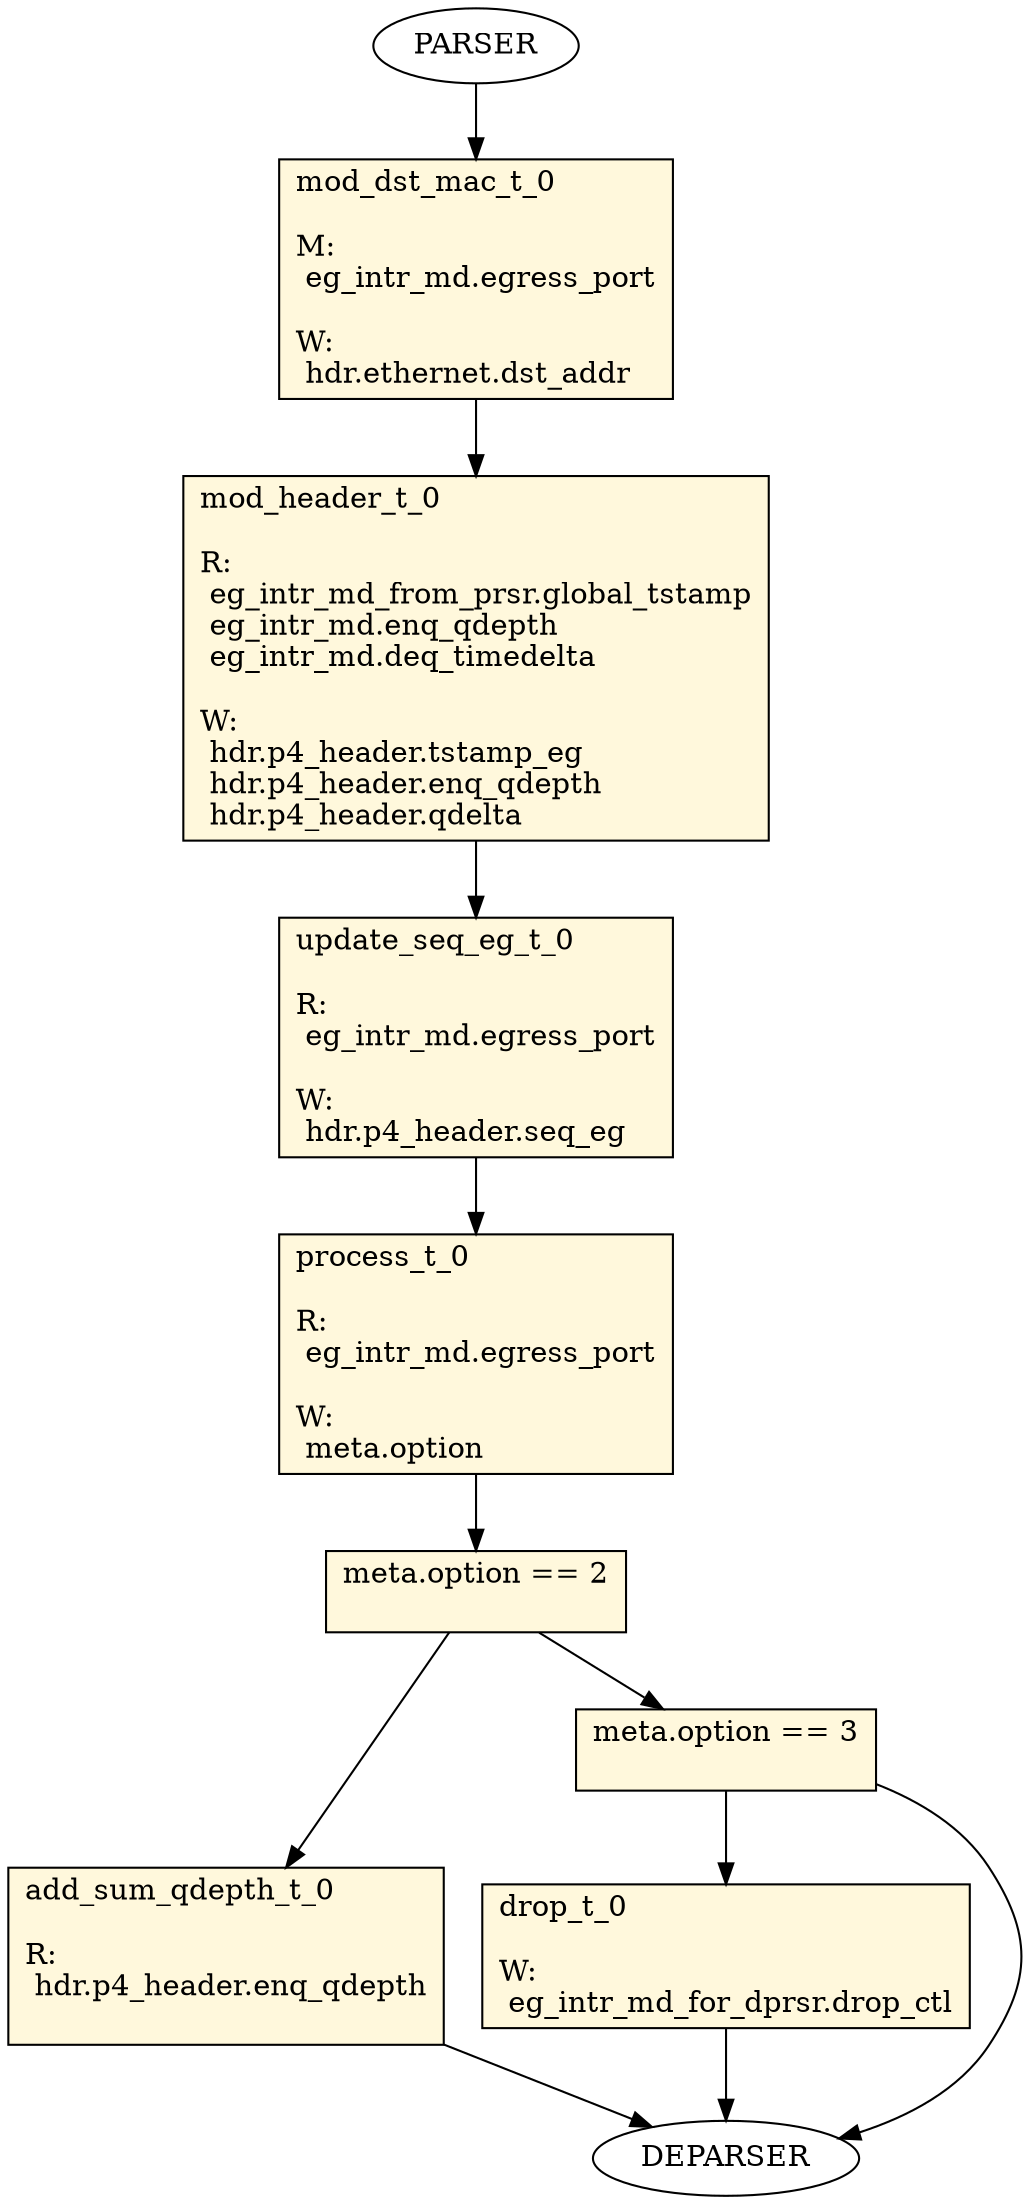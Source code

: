 digraph egress {
mod_dst_mac_t_0 [ shape=record, style="filled", fillcolor=cornsilk, label="mod_dst_mac_t_0\l\l
M:\l
 eg_intr_md.egress_port\l
\lW:\l
 hdr.ethernet.dst_addr\l
 "];
mod_header_t_0 [ shape=record, style="filled", fillcolor=cornsilk, label="mod_header_t_0\l\l
R:\l
 eg_intr_md_from_prsr.global_tstamp\l
 eg_intr_md.enq_qdepth\l
 eg_intr_md.deq_timedelta\l
\lW:\l
 hdr.p4_header.tstamp_eg\l
 hdr.p4_header.enq_qdepth\l
 hdr.p4_header.qdelta\l
 "];
update_seq_eg_t_0 [ shape=record, style="filled", fillcolor=cornsilk, label="update_seq_eg_t_0\l\l
R:\l
 eg_intr_md.egress_port\l
\lW:\l
 hdr.p4_header.seq_eg\l
 "];
process_t_0 [ shape=record, style="filled", fillcolor=cornsilk, label="process_t_0\l\l
R:\l
 eg_intr_md.egress_port\l
\lW:\l
 meta.option\l
 "];
cond_3 [ shape=record, style="filled", fillcolor=cornsilk, label="meta.option == 2\l\l
 "];
add_sum_qdepth_t_0 [ shape=record, style="filled", fillcolor=cornsilk, label="add_sum_qdepth_t_0\l\l
R:\l
 hdr.p4_header.enq_qdepth\l
\l "];
cond_4 [ shape=record, style="filled", fillcolor=cornsilk, label="meta.option == 3\l\l
 "];
drop_t_0 [ shape=record, style="filled", fillcolor=cornsilk, label="drop_t_0\l\l
W:\l
 eg_intr_md_for_dprsr.drop_ctl\l
 "];
    PARSER -> mod_dst_mac_t_0
    mod_dst_mac_t_0 -> mod_header_t_0
    mod_header_t_0 -> update_seq_eg_t_0
    update_seq_eg_t_0 -> process_t_0
    process_t_0 -> cond_3
    cond_3 -> add_sum_qdepth_t_0
    cond_3 -> cond_4
    add_sum_qdepth_t_0 -> DEPARSER
    cond_4 -> drop_t_0
    cond_4 -> DEPARSER
    drop_t_0 -> DEPARSER
}
